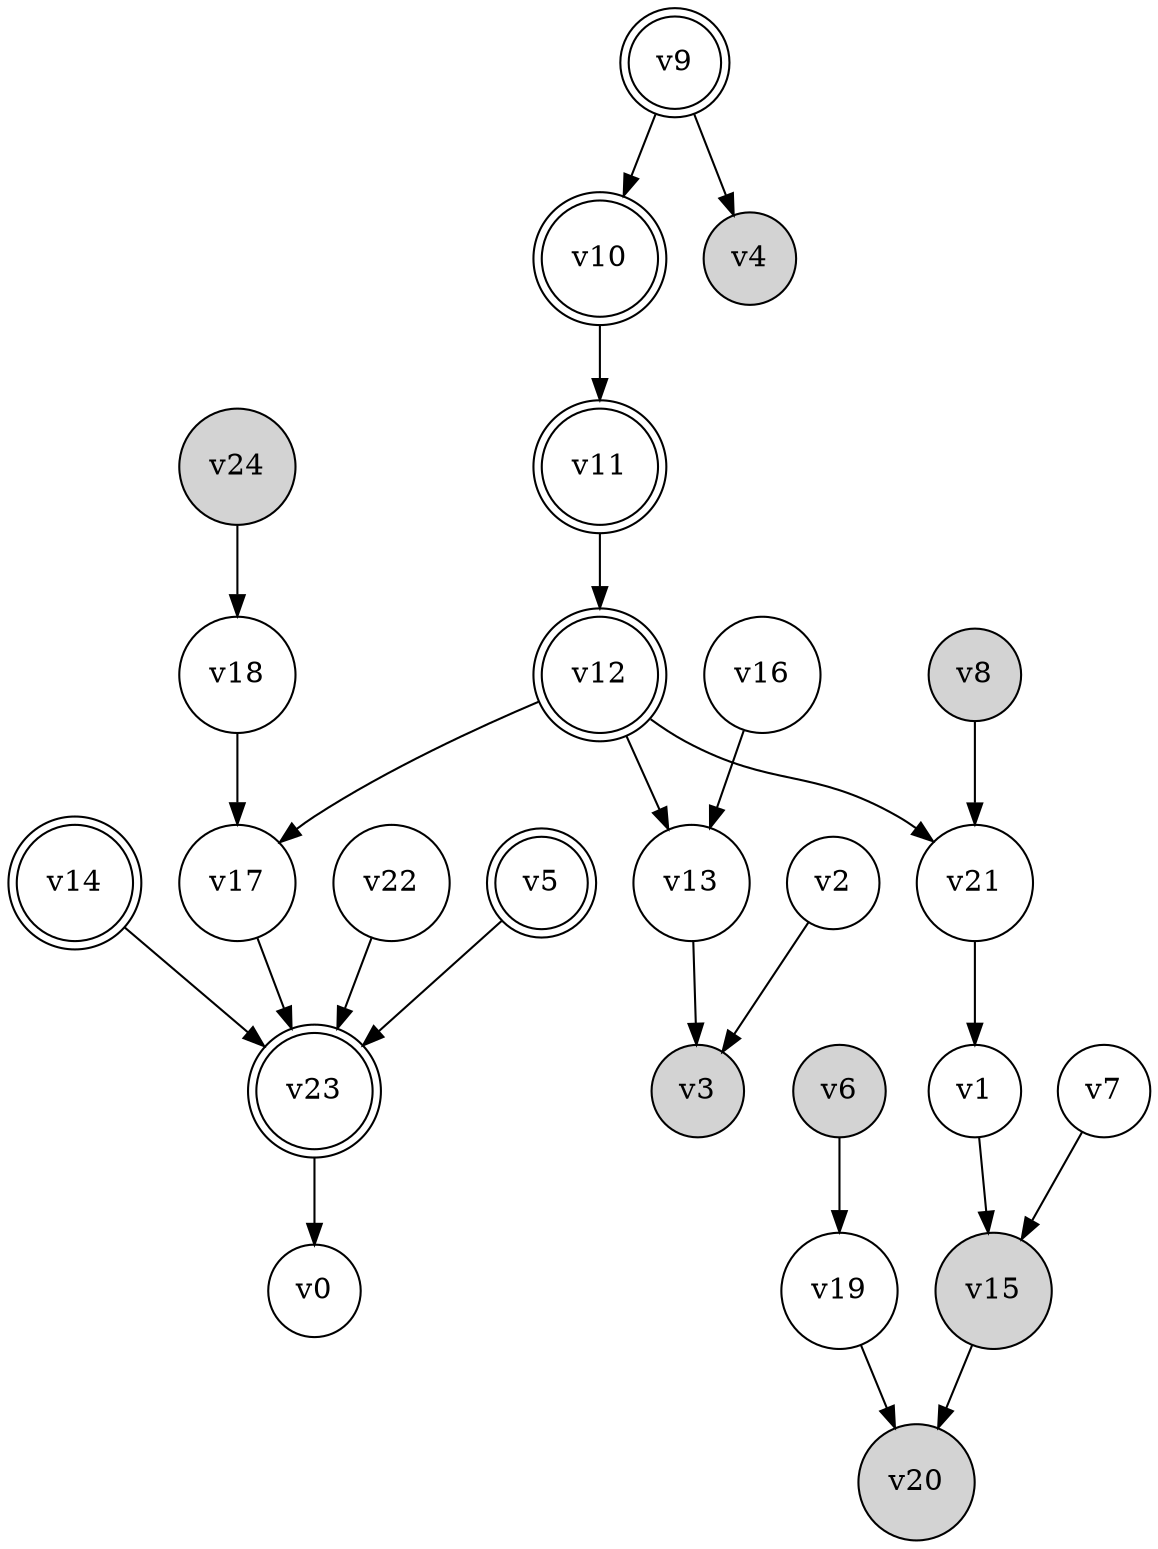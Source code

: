 digraph {
	rankdir=TD
	v0 [shape=circle]
	v1 [shape=circle]
	v2 [shape=circle]
	v3 [shape=circle style=filled]
	v4 [shape=circle style=filled]
	v5 [shape=doublecircle]
	v6 [shape=circle style=filled]
	v7 [shape=circle]
	v8 [shape=circle style=filled]
	v9 [shape=doublecircle]
	v10 [shape=doublecircle]
	v11 [shape=doublecircle]
	v12 [shape=doublecircle]
	v13 [shape=circle]
	v14 [shape=doublecircle]
	v15 [shape=circle style=filled]
	v16 [shape=circle]
	v17 [shape=circle]
	v18 [shape=circle]
	v19 [shape=circle]
	v20 [shape=circle style=filled]
	v21 [shape=circle]
	v22 [shape=circle]
	v23 [shape=doublecircle]
	v24 [shape=circle style=filled]
	v1 -> v15
	v2 -> v3
	v5 -> v23
	v6 -> v19
	v7 -> v15
	v8 -> v21
	v9 -> v10
	v9 -> v4
	v10 -> v11
	v11 -> v12
	v12 -> v17
	v12 -> v13
	v12 -> v21
	v13 -> v3
	v14 -> v23
	v15 -> v20
	v16 -> v13
	v17 -> v23
	v18 -> v17
	v19 -> v20
	v21 -> v1
	v22 -> v23
	v23 -> v0
	v24 -> v18
}
